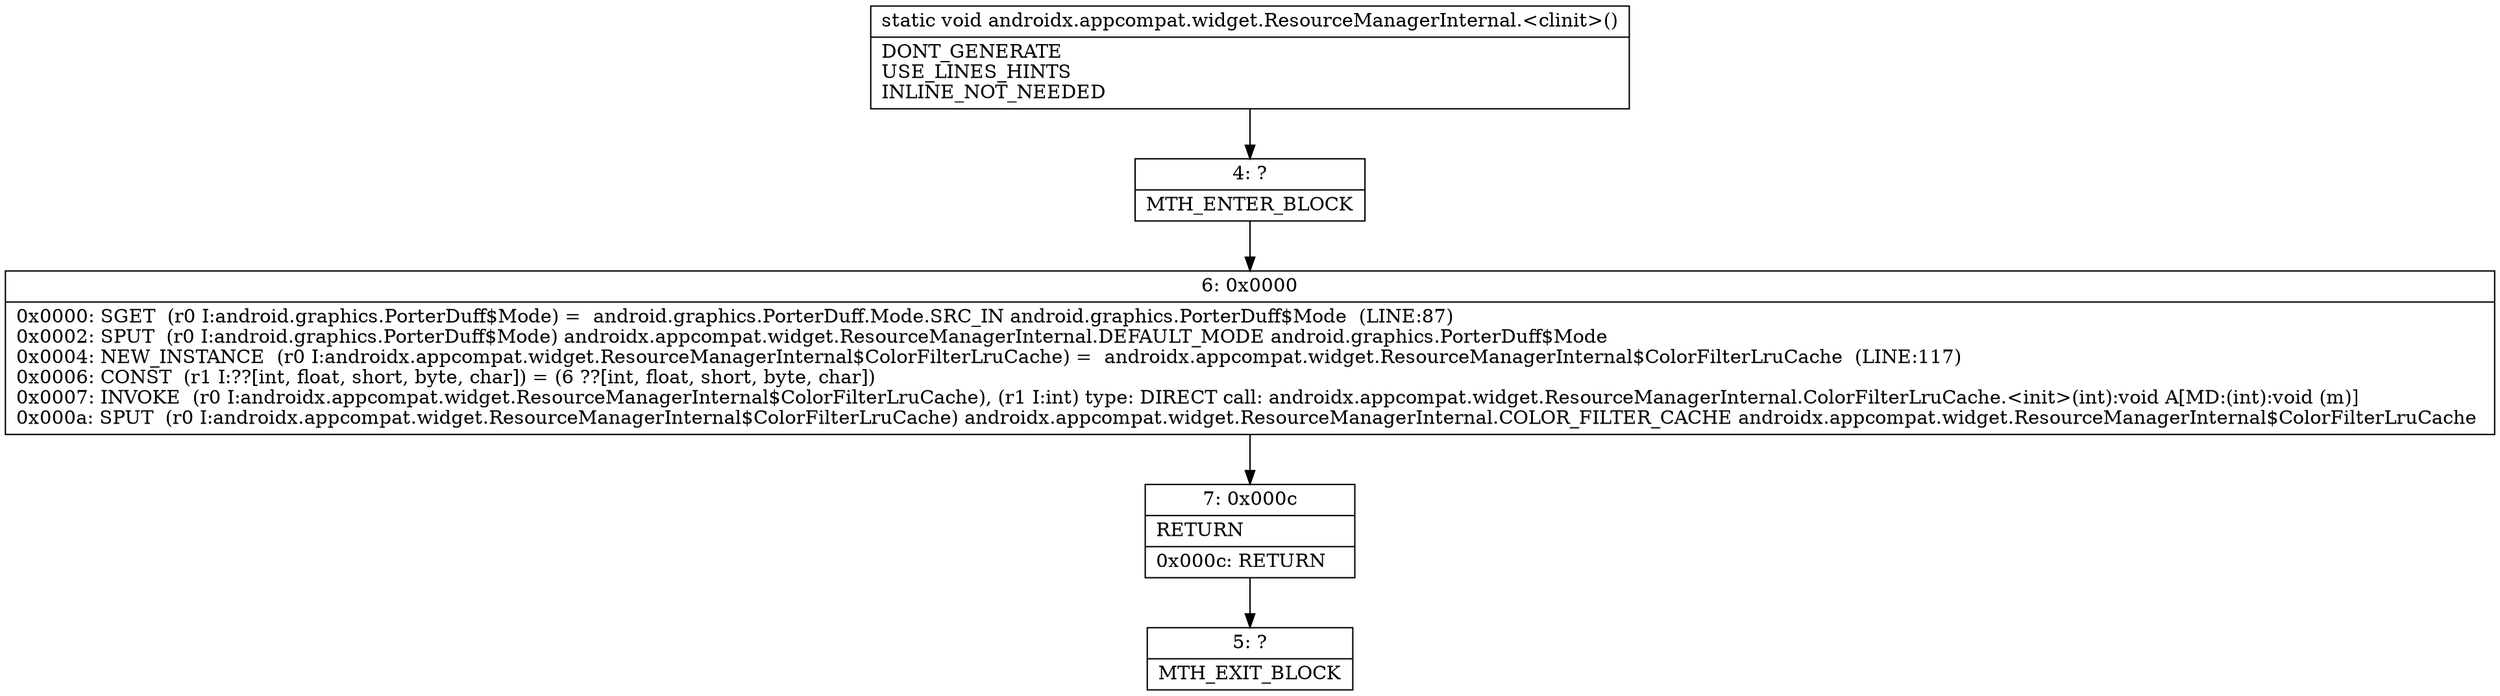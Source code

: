 digraph "CFG forandroidx.appcompat.widget.ResourceManagerInternal.\<clinit\>()V" {
Node_4 [shape=record,label="{4\:\ ?|MTH_ENTER_BLOCK\l}"];
Node_6 [shape=record,label="{6\:\ 0x0000|0x0000: SGET  (r0 I:android.graphics.PorterDuff$Mode) =  android.graphics.PorterDuff.Mode.SRC_IN android.graphics.PorterDuff$Mode  (LINE:87)\l0x0002: SPUT  (r0 I:android.graphics.PorterDuff$Mode) androidx.appcompat.widget.ResourceManagerInternal.DEFAULT_MODE android.graphics.PorterDuff$Mode \l0x0004: NEW_INSTANCE  (r0 I:androidx.appcompat.widget.ResourceManagerInternal$ColorFilterLruCache) =  androidx.appcompat.widget.ResourceManagerInternal$ColorFilterLruCache  (LINE:117)\l0x0006: CONST  (r1 I:??[int, float, short, byte, char]) = (6 ??[int, float, short, byte, char]) \l0x0007: INVOKE  (r0 I:androidx.appcompat.widget.ResourceManagerInternal$ColorFilterLruCache), (r1 I:int) type: DIRECT call: androidx.appcompat.widget.ResourceManagerInternal.ColorFilterLruCache.\<init\>(int):void A[MD:(int):void (m)]\l0x000a: SPUT  (r0 I:androidx.appcompat.widget.ResourceManagerInternal$ColorFilterLruCache) androidx.appcompat.widget.ResourceManagerInternal.COLOR_FILTER_CACHE androidx.appcompat.widget.ResourceManagerInternal$ColorFilterLruCache \l}"];
Node_7 [shape=record,label="{7\:\ 0x000c|RETURN\l|0x000c: RETURN   \l}"];
Node_5 [shape=record,label="{5\:\ ?|MTH_EXIT_BLOCK\l}"];
MethodNode[shape=record,label="{static void androidx.appcompat.widget.ResourceManagerInternal.\<clinit\>()  | DONT_GENERATE\lUSE_LINES_HINTS\lINLINE_NOT_NEEDED\l}"];
MethodNode -> Node_4;Node_4 -> Node_6;
Node_6 -> Node_7;
Node_7 -> Node_5;
}

